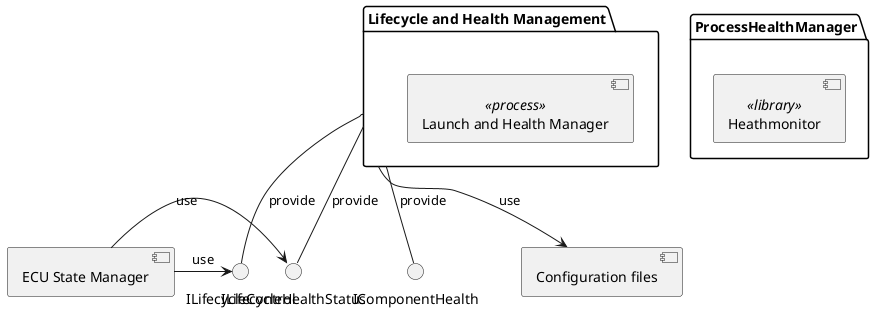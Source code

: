 @startuml



interface IComponentHealth as ICH
interface ILifecycleHealthStatus as ILHS
interface ILifecycleControl as ILC


package "Lifecycle and Health Management" as LM {
    [Launch and Health Manager] <<process>>
    [LM] -- ICH: provide
    [LM] -- ILHS: provide
    [LM] -- ILC: provide
}


[LM] --> [Configuration files]: use

component "ECU State Manager" as ESM
[ESM] -> ILC: use
[ESM] -> ILHS: use

package "ProcessHealthManager" as PH {
    [Heathmonitor] <<library>>
    
}

@enduml